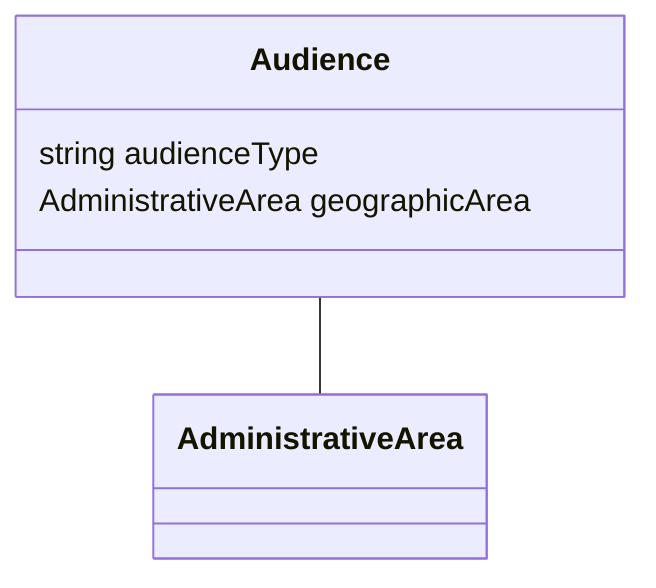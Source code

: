 classDiagram
  Audience -- AdministrativeArea


class Audience {

  string audienceType
  AdministrativeArea geographicArea

 }